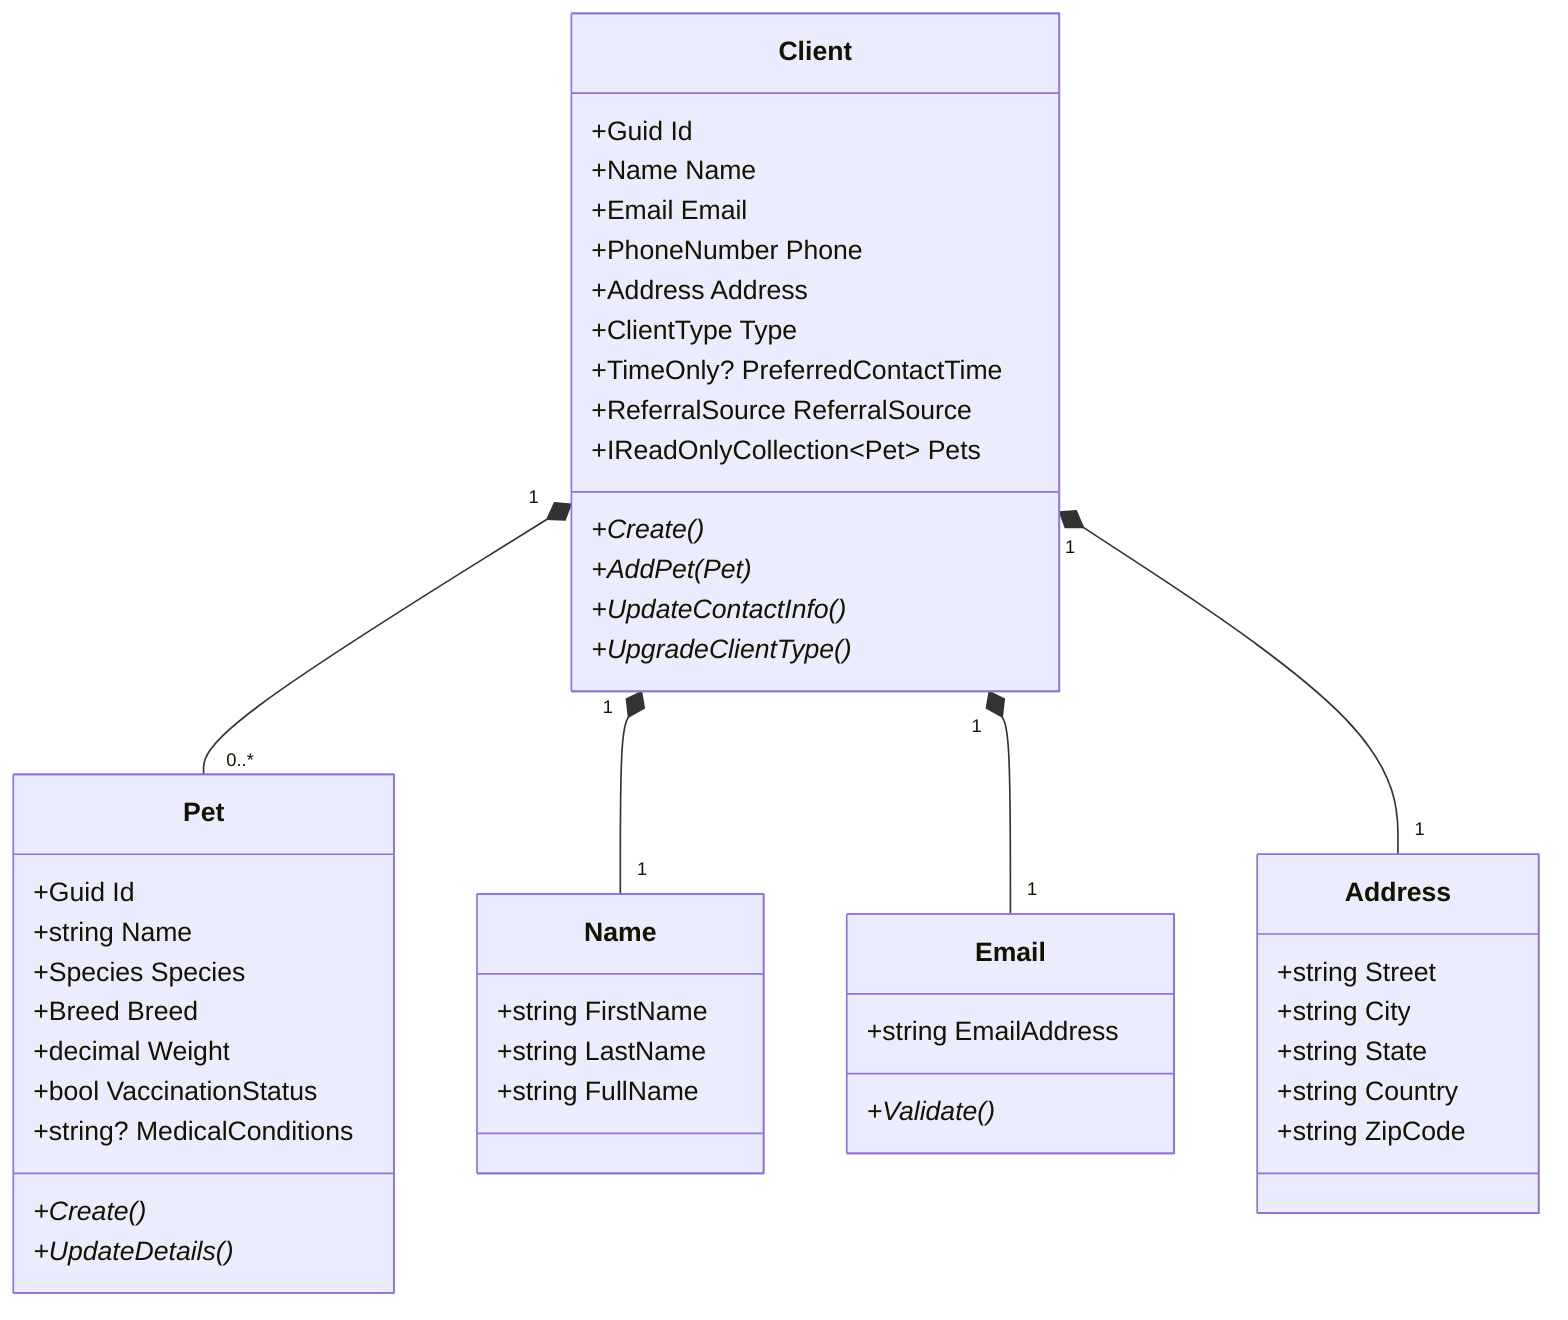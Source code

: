 classDiagram
    class Client {
        +Guid Id
        +Name Name
        +Email Email
        +PhoneNumber Phone
        +Address Address
        +ClientType Type
        +TimeOnly? PreferredContactTime
        +ReferralSource ReferralSource
        +IReadOnlyCollection~Pet~ Pets
        +Create()*
        +AddPet(Pet)*
        +UpdateContactInfo()*
        +UpgradeClientType()*
    }

    class Pet {
        +Guid Id
        +string Name
        +Species Species
        +Breed Breed
        +decimal Weight
        +bool VaccinationStatus
        +string? MedicalConditions
        +Create()*
        +UpdateDetails()*
    }

    class Name {
        +string FirstName
        +string LastName
        +string FullName
    }

    class Email {
        +string EmailAddress
        +Validate()*
    }

    class Address {
        +string Street
        +string City
        +string State
        +string Country
        +string ZipCode
    }

    Client "1" *-- "0..*" Pet
    Client "1" *-- "1" Name
    Client "1" *-- "1" Email
    Client "1" *-- "1" Address